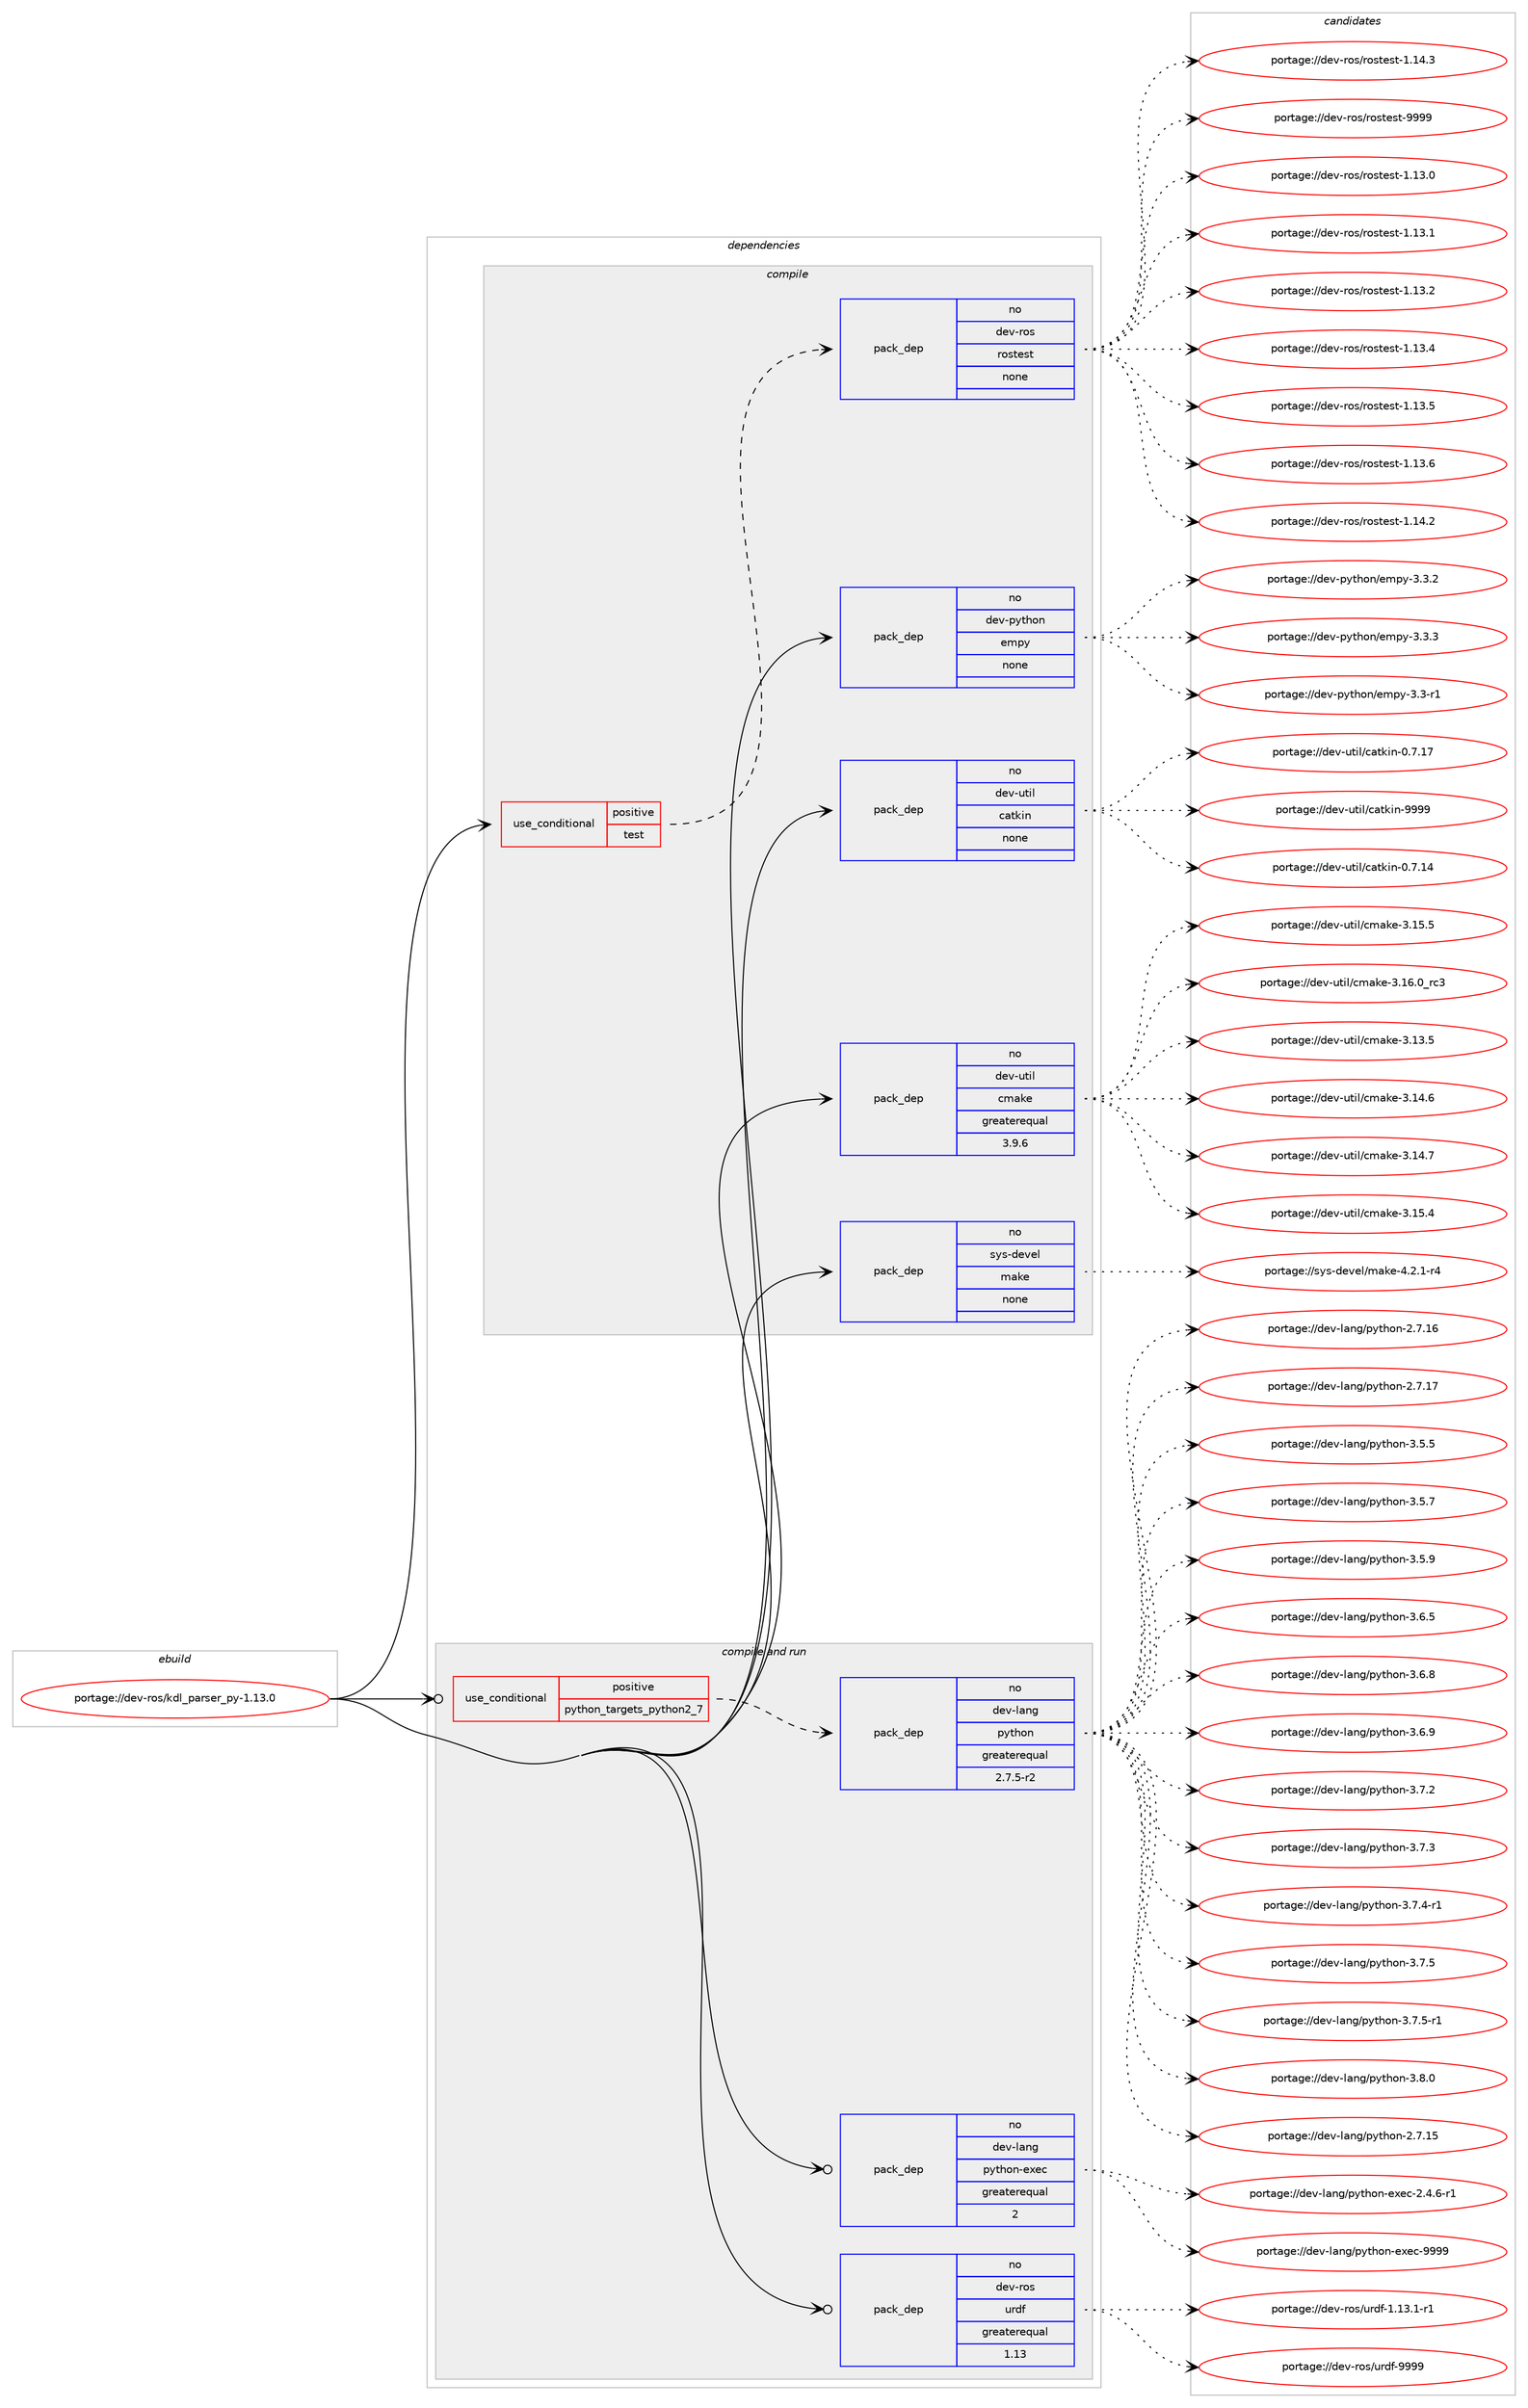 digraph prolog {

# *************
# Graph options
# *************

newrank=true;
concentrate=true;
compound=true;
graph [rankdir=LR,fontname=Helvetica,fontsize=10,ranksep=1.5];#, ranksep=2.5, nodesep=0.2];
edge  [arrowhead=vee];
node  [fontname=Helvetica,fontsize=10];

# **********
# The ebuild
# **********

subgraph cluster_leftcol {
color=gray;
rank=same;
label=<<i>ebuild</i>>;
id [label="portage://dev-ros/kdl_parser_py-1.13.0", color=red, width=4, href="../dev-ros/kdl_parser_py-1.13.0.svg"];
}

# ****************
# The dependencies
# ****************

subgraph cluster_midcol {
color=gray;
label=<<i>dependencies</i>>;
subgraph cluster_compile {
fillcolor="#eeeeee";
style=filled;
label=<<i>compile</i>>;
subgraph cond42964 {
dependency190181 [label=<<TABLE BORDER="0" CELLBORDER="1" CELLSPACING="0" CELLPADDING="4"><TR><TD ROWSPAN="3" CELLPADDING="10">use_conditional</TD></TR><TR><TD>positive</TD></TR><TR><TD>test</TD></TR></TABLE>>, shape=none, color=red];
subgraph pack143789 {
dependency190182 [label=<<TABLE BORDER="0" CELLBORDER="1" CELLSPACING="0" CELLPADDING="4" WIDTH="220"><TR><TD ROWSPAN="6" CELLPADDING="30">pack_dep</TD></TR><TR><TD WIDTH="110">no</TD></TR><TR><TD>dev-ros</TD></TR><TR><TD>rostest</TD></TR><TR><TD>none</TD></TR><TR><TD></TD></TR></TABLE>>, shape=none, color=blue];
}
dependency190181:e -> dependency190182:w [weight=20,style="dashed",arrowhead="vee"];
}
id:e -> dependency190181:w [weight=20,style="solid",arrowhead="vee"];
subgraph pack143790 {
dependency190183 [label=<<TABLE BORDER="0" CELLBORDER="1" CELLSPACING="0" CELLPADDING="4" WIDTH="220"><TR><TD ROWSPAN="6" CELLPADDING="30">pack_dep</TD></TR><TR><TD WIDTH="110">no</TD></TR><TR><TD>dev-python</TD></TR><TR><TD>empy</TD></TR><TR><TD>none</TD></TR><TR><TD></TD></TR></TABLE>>, shape=none, color=blue];
}
id:e -> dependency190183:w [weight=20,style="solid",arrowhead="vee"];
subgraph pack143791 {
dependency190184 [label=<<TABLE BORDER="0" CELLBORDER="1" CELLSPACING="0" CELLPADDING="4" WIDTH="220"><TR><TD ROWSPAN="6" CELLPADDING="30">pack_dep</TD></TR><TR><TD WIDTH="110">no</TD></TR><TR><TD>dev-util</TD></TR><TR><TD>catkin</TD></TR><TR><TD>none</TD></TR><TR><TD></TD></TR></TABLE>>, shape=none, color=blue];
}
id:e -> dependency190184:w [weight=20,style="solid",arrowhead="vee"];
subgraph pack143792 {
dependency190185 [label=<<TABLE BORDER="0" CELLBORDER="1" CELLSPACING="0" CELLPADDING="4" WIDTH="220"><TR><TD ROWSPAN="6" CELLPADDING="30">pack_dep</TD></TR><TR><TD WIDTH="110">no</TD></TR><TR><TD>dev-util</TD></TR><TR><TD>cmake</TD></TR><TR><TD>greaterequal</TD></TR><TR><TD>3.9.6</TD></TR></TABLE>>, shape=none, color=blue];
}
id:e -> dependency190185:w [weight=20,style="solid",arrowhead="vee"];
subgraph pack143793 {
dependency190186 [label=<<TABLE BORDER="0" CELLBORDER="1" CELLSPACING="0" CELLPADDING="4" WIDTH="220"><TR><TD ROWSPAN="6" CELLPADDING="30">pack_dep</TD></TR><TR><TD WIDTH="110">no</TD></TR><TR><TD>sys-devel</TD></TR><TR><TD>make</TD></TR><TR><TD>none</TD></TR><TR><TD></TD></TR></TABLE>>, shape=none, color=blue];
}
id:e -> dependency190186:w [weight=20,style="solid",arrowhead="vee"];
}
subgraph cluster_compileandrun {
fillcolor="#eeeeee";
style=filled;
label=<<i>compile and run</i>>;
subgraph cond42965 {
dependency190187 [label=<<TABLE BORDER="0" CELLBORDER="1" CELLSPACING="0" CELLPADDING="4"><TR><TD ROWSPAN="3" CELLPADDING="10">use_conditional</TD></TR><TR><TD>positive</TD></TR><TR><TD>python_targets_python2_7</TD></TR></TABLE>>, shape=none, color=red];
subgraph pack143794 {
dependency190188 [label=<<TABLE BORDER="0" CELLBORDER="1" CELLSPACING="0" CELLPADDING="4" WIDTH="220"><TR><TD ROWSPAN="6" CELLPADDING="30">pack_dep</TD></TR><TR><TD WIDTH="110">no</TD></TR><TR><TD>dev-lang</TD></TR><TR><TD>python</TD></TR><TR><TD>greaterequal</TD></TR><TR><TD>2.7.5-r2</TD></TR></TABLE>>, shape=none, color=blue];
}
dependency190187:e -> dependency190188:w [weight=20,style="dashed",arrowhead="vee"];
}
id:e -> dependency190187:w [weight=20,style="solid",arrowhead="odotvee"];
subgraph pack143795 {
dependency190189 [label=<<TABLE BORDER="0" CELLBORDER="1" CELLSPACING="0" CELLPADDING="4" WIDTH="220"><TR><TD ROWSPAN="6" CELLPADDING="30">pack_dep</TD></TR><TR><TD WIDTH="110">no</TD></TR><TR><TD>dev-lang</TD></TR><TR><TD>python-exec</TD></TR><TR><TD>greaterequal</TD></TR><TR><TD>2</TD></TR></TABLE>>, shape=none, color=blue];
}
id:e -> dependency190189:w [weight=20,style="solid",arrowhead="odotvee"];
subgraph pack143796 {
dependency190190 [label=<<TABLE BORDER="0" CELLBORDER="1" CELLSPACING="0" CELLPADDING="4" WIDTH="220"><TR><TD ROWSPAN="6" CELLPADDING="30">pack_dep</TD></TR><TR><TD WIDTH="110">no</TD></TR><TR><TD>dev-ros</TD></TR><TR><TD>urdf</TD></TR><TR><TD>greaterequal</TD></TR><TR><TD>1.13</TD></TR></TABLE>>, shape=none, color=blue];
}
id:e -> dependency190190:w [weight=20,style="solid",arrowhead="odotvee"];
}
subgraph cluster_run {
fillcolor="#eeeeee";
style=filled;
label=<<i>run</i>>;
}
}

# **************
# The candidates
# **************

subgraph cluster_choices {
rank=same;
color=gray;
label=<<i>candidates</i>>;

subgraph choice143789 {
color=black;
nodesep=1;
choiceportage100101118451141111154711411111511610111511645494649514648 [label="portage://dev-ros/rostest-1.13.0", color=red, width=4,href="../dev-ros/rostest-1.13.0.svg"];
choiceportage100101118451141111154711411111511610111511645494649514649 [label="portage://dev-ros/rostest-1.13.1", color=red, width=4,href="../dev-ros/rostest-1.13.1.svg"];
choiceportage100101118451141111154711411111511610111511645494649514650 [label="portage://dev-ros/rostest-1.13.2", color=red, width=4,href="../dev-ros/rostest-1.13.2.svg"];
choiceportage100101118451141111154711411111511610111511645494649514652 [label="portage://dev-ros/rostest-1.13.4", color=red, width=4,href="../dev-ros/rostest-1.13.4.svg"];
choiceportage100101118451141111154711411111511610111511645494649514653 [label="portage://dev-ros/rostest-1.13.5", color=red, width=4,href="../dev-ros/rostest-1.13.5.svg"];
choiceportage100101118451141111154711411111511610111511645494649514654 [label="portage://dev-ros/rostest-1.13.6", color=red, width=4,href="../dev-ros/rostest-1.13.6.svg"];
choiceportage100101118451141111154711411111511610111511645494649524650 [label="portage://dev-ros/rostest-1.14.2", color=red, width=4,href="../dev-ros/rostest-1.14.2.svg"];
choiceportage100101118451141111154711411111511610111511645494649524651 [label="portage://dev-ros/rostest-1.14.3", color=red, width=4,href="../dev-ros/rostest-1.14.3.svg"];
choiceportage10010111845114111115471141111151161011151164557575757 [label="portage://dev-ros/rostest-9999", color=red, width=4,href="../dev-ros/rostest-9999.svg"];
dependency190182:e -> choiceportage100101118451141111154711411111511610111511645494649514648:w [style=dotted,weight="100"];
dependency190182:e -> choiceportage100101118451141111154711411111511610111511645494649514649:w [style=dotted,weight="100"];
dependency190182:e -> choiceportage100101118451141111154711411111511610111511645494649514650:w [style=dotted,weight="100"];
dependency190182:e -> choiceportage100101118451141111154711411111511610111511645494649514652:w [style=dotted,weight="100"];
dependency190182:e -> choiceportage100101118451141111154711411111511610111511645494649514653:w [style=dotted,weight="100"];
dependency190182:e -> choiceportage100101118451141111154711411111511610111511645494649514654:w [style=dotted,weight="100"];
dependency190182:e -> choiceportage100101118451141111154711411111511610111511645494649524650:w [style=dotted,weight="100"];
dependency190182:e -> choiceportage100101118451141111154711411111511610111511645494649524651:w [style=dotted,weight="100"];
dependency190182:e -> choiceportage10010111845114111115471141111151161011151164557575757:w [style=dotted,weight="100"];
}
subgraph choice143790 {
color=black;
nodesep=1;
choiceportage1001011184511212111610411111047101109112121455146514511449 [label="portage://dev-python/empy-3.3-r1", color=red, width=4,href="../dev-python/empy-3.3-r1.svg"];
choiceportage1001011184511212111610411111047101109112121455146514650 [label="portage://dev-python/empy-3.3.2", color=red, width=4,href="../dev-python/empy-3.3.2.svg"];
choiceportage1001011184511212111610411111047101109112121455146514651 [label="portage://dev-python/empy-3.3.3", color=red, width=4,href="../dev-python/empy-3.3.3.svg"];
dependency190183:e -> choiceportage1001011184511212111610411111047101109112121455146514511449:w [style=dotted,weight="100"];
dependency190183:e -> choiceportage1001011184511212111610411111047101109112121455146514650:w [style=dotted,weight="100"];
dependency190183:e -> choiceportage1001011184511212111610411111047101109112121455146514651:w [style=dotted,weight="100"];
}
subgraph choice143791 {
color=black;
nodesep=1;
choiceportage1001011184511711610510847999711610710511045484655464952 [label="portage://dev-util/catkin-0.7.14", color=red, width=4,href="../dev-util/catkin-0.7.14.svg"];
choiceportage1001011184511711610510847999711610710511045484655464955 [label="portage://dev-util/catkin-0.7.17", color=red, width=4,href="../dev-util/catkin-0.7.17.svg"];
choiceportage100101118451171161051084799971161071051104557575757 [label="portage://dev-util/catkin-9999", color=red, width=4,href="../dev-util/catkin-9999.svg"];
dependency190184:e -> choiceportage1001011184511711610510847999711610710511045484655464952:w [style=dotted,weight="100"];
dependency190184:e -> choiceportage1001011184511711610510847999711610710511045484655464955:w [style=dotted,weight="100"];
dependency190184:e -> choiceportage100101118451171161051084799971161071051104557575757:w [style=dotted,weight="100"];
}
subgraph choice143792 {
color=black;
nodesep=1;
choiceportage1001011184511711610510847991099710710145514649514653 [label="portage://dev-util/cmake-3.13.5", color=red, width=4,href="../dev-util/cmake-3.13.5.svg"];
choiceportage1001011184511711610510847991099710710145514649524654 [label="portage://dev-util/cmake-3.14.6", color=red, width=4,href="../dev-util/cmake-3.14.6.svg"];
choiceportage1001011184511711610510847991099710710145514649524655 [label="portage://dev-util/cmake-3.14.7", color=red, width=4,href="../dev-util/cmake-3.14.7.svg"];
choiceportage1001011184511711610510847991099710710145514649534652 [label="portage://dev-util/cmake-3.15.4", color=red, width=4,href="../dev-util/cmake-3.15.4.svg"];
choiceportage1001011184511711610510847991099710710145514649534653 [label="portage://dev-util/cmake-3.15.5", color=red, width=4,href="../dev-util/cmake-3.15.5.svg"];
choiceportage1001011184511711610510847991099710710145514649544648951149951 [label="portage://dev-util/cmake-3.16.0_rc3", color=red, width=4,href="../dev-util/cmake-3.16.0_rc3.svg"];
dependency190185:e -> choiceportage1001011184511711610510847991099710710145514649514653:w [style=dotted,weight="100"];
dependency190185:e -> choiceportage1001011184511711610510847991099710710145514649524654:w [style=dotted,weight="100"];
dependency190185:e -> choiceportage1001011184511711610510847991099710710145514649524655:w [style=dotted,weight="100"];
dependency190185:e -> choiceportage1001011184511711610510847991099710710145514649534652:w [style=dotted,weight="100"];
dependency190185:e -> choiceportage1001011184511711610510847991099710710145514649534653:w [style=dotted,weight="100"];
dependency190185:e -> choiceportage1001011184511711610510847991099710710145514649544648951149951:w [style=dotted,weight="100"];
}
subgraph choice143793 {
color=black;
nodesep=1;
choiceportage1151211154510010111810110847109971071014552465046494511452 [label="portage://sys-devel/make-4.2.1-r4", color=red, width=4,href="../sys-devel/make-4.2.1-r4.svg"];
dependency190186:e -> choiceportage1151211154510010111810110847109971071014552465046494511452:w [style=dotted,weight="100"];
}
subgraph choice143794 {
color=black;
nodesep=1;
choiceportage10010111845108971101034711212111610411111045504655464953 [label="portage://dev-lang/python-2.7.15", color=red, width=4,href="../dev-lang/python-2.7.15.svg"];
choiceportage10010111845108971101034711212111610411111045504655464954 [label="portage://dev-lang/python-2.7.16", color=red, width=4,href="../dev-lang/python-2.7.16.svg"];
choiceportage10010111845108971101034711212111610411111045504655464955 [label="portage://dev-lang/python-2.7.17", color=red, width=4,href="../dev-lang/python-2.7.17.svg"];
choiceportage100101118451089711010347112121116104111110455146534653 [label="portage://dev-lang/python-3.5.5", color=red, width=4,href="../dev-lang/python-3.5.5.svg"];
choiceportage100101118451089711010347112121116104111110455146534655 [label="portage://dev-lang/python-3.5.7", color=red, width=4,href="../dev-lang/python-3.5.7.svg"];
choiceportage100101118451089711010347112121116104111110455146534657 [label="portage://dev-lang/python-3.5.9", color=red, width=4,href="../dev-lang/python-3.5.9.svg"];
choiceportage100101118451089711010347112121116104111110455146544653 [label="portage://dev-lang/python-3.6.5", color=red, width=4,href="../dev-lang/python-3.6.5.svg"];
choiceportage100101118451089711010347112121116104111110455146544656 [label="portage://dev-lang/python-3.6.8", color=red, width=4,href="../dev-lang/python-3.6.8.svg"];
choiceportage100101118451089711010347112121116104111110455146544657 [label="portage://dev-lang/python-3.6.9", color=red, width=4,href="../dev-lang/python-3.6.9.svg"];
choiceportage100101118451089711010347112121116104111110455146554650 [label="portage://dev-lang/python-3.7.2", color=red, width=4,href="../dev-lang/python-3.7.2.svg"];
choiceportage100101118451089711010347112121116104111110455146554651 [label="portage://dev-lang/python-3.7.3", color=red, width=4,href="../dev-lang/python-3.7.3.svg"];
choiceportage1001011184510897110103471121211161041111104551465546524511449 [label="portage://dev-lang/python-3.7.4-r1", color=red, width=4,href="../dev-lang/python-3.7.4-r1.svg"];
choiceportage100101118451089711010347112121116104111110455146554653 [label="portage://dev-lang/python-3.7.5", color=red, width=4,href="../dev-lang/python-3.7.5.svg"];
choiceportage1001011184510897110103471121211161041111104551465546534511449 [label="portage://dev-lang/python-3.7.5-r1", color=red, width=4,href="../dev-lang/python-3.7.5-r1.svg"];
choiceportage100101118451089711010347112121116104111110455146564648 [label="portage://dev-lang/python-3.8.0", color=red, width=4,href="../dev-lang/python-3.8.0.svg"];
dependency190188:e -> choiceportage10010111845108971101034711212111610411111045504655464953:w [style=dotted,weight="100"];
dependency190188:e -> choiceportage10010111845108971101034711212111610411111045504655464954:w [style=dotted,weight="100"];
dependency190188:e -> choiceportage10010111845108971101034711212111610411111045504655464955:w [style=dotted,weight="100"];
dependency190188:e -> choiceportage100101118451089711010347112121116104111110455146534653:w [style=dotted,weight="100"];
dependency190188:e -> choiceportage100101118451089711010347112121116104111110455146534655:w [style=dotted,weight="100"];
dependency190188:e -> choiceportage100101118451089711010347112121116104111110455146534657:w [style=dotted,weight="100"];
dependency190188:e -> choiceportage100101118451089711010347112121116104111110455146544653:w [style=dotted,weight="100"];
dependency190188:e -> choiceportage100101118451089711010347112121116104111110455146544656:w [style=dotted,weight="100"];
dependency190188:e -> choiceportage100101118451089711010347112121116104111110455146544657:w [style=dotted,weight="100"];
dependency190188:e -> choiceportage100101118451089711010347112121116104111110455146554650:w [style=dotted,weight="100"];
dependency190188:e -> choiceportage100101118451089711010347112121116104111110455146554651:w [style=dotted,weight="100"];
dependency190188:e -> choiceportage1001011184510897110103471121211161041111104551465546524511449:w [style=dotted,weight="100"];
dependency190188:e -> choiceportage100101118451089711010347112121116104111110455146554653:w [style=dotted,weight="100"];
dependency190188:e -> choiceportage1001011184510897110103471121211161041111104551465546534511449:w [style=dotted,weight="100"];
dependency190188:e -> choiceportage100101118451089711010347112121116104111110455146564648:w [style=dotted,weight="100"];
}
subgraph choice143795 {
color=black;
nodesep=1;
choiceportage10010111845108971101034711212111610411111045101120101994550465246544511449 [label="portage://dev-lang/python-exec-2.4.6-r1", color=red, width=4,href="../dev-lang/python-exec-2.4.6-r1.svg"];
choiceportage10010111845108971101034711212111610411111045101120101994557575757 [label="portage://dev-lang/python-exec-9999", color=red, width=4,href="../dev-lang/python-exec-9999.svg"];
dependency190189:e -> choiceportage10010111845108971101034711212111610411111045101120101994550465246544511449:w [style=dotted,weight="100"];
dependency190189:e -> choiceportage10010111845108971101034711212111610411111045101120101994557575757:w [style=dotted,weight="100"];
}
subgraph choice143796 {
color=black;
nodesep=1;
choiceportage1001011184511411111547117114100102454946495146494511449 [label="portage://dev-ros/urdf-1.13.1-r1", color=red, width=4,href="../dev-ros/urdf-1.13.1-r1.svg"];
choiceportage10010111845114111115471171141001024557575757 [label="portage://dev-ros/urdf-9999", color=red, width=4,href="../dev-ros/urdf-9999.svg"];
dependency190190:e -> choiceportage1001011184511411111547117114100102454946495146494511449:w [style=dotted,weight="100"];
dependency190190:e -> choiceportage10010111845114111115471171141001024557575757:w [style=dotted,weight="100"];
}
}

}
